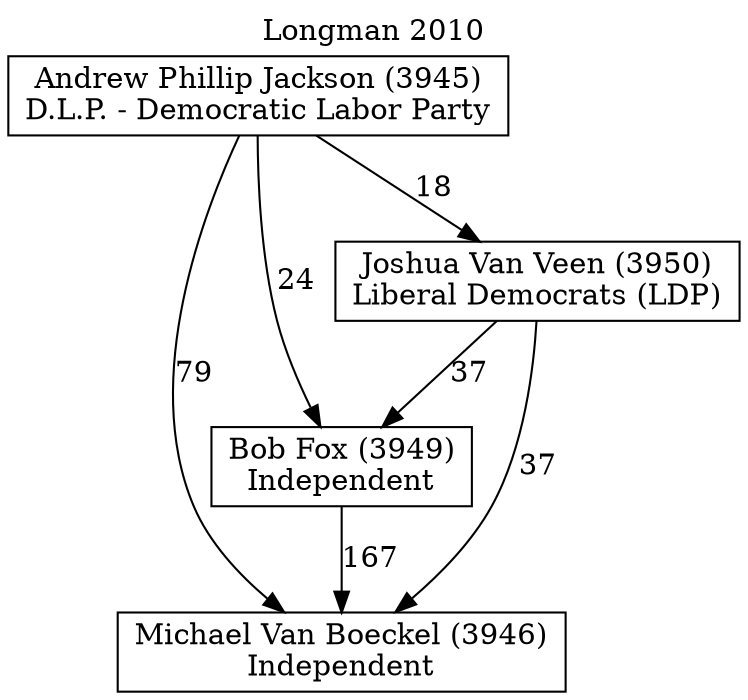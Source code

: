 // House preference flow
digraph "Michael Van Boeckel (3946)_Longman_2010" {
	graph [label="Longman 2010" labelloc=t mclimit=10]
	node [shape=box]
	"Michael Van Boeckel (3946)" [label="Michael Van Boeckel (3946)
Independent"]
	"Bob Fox (3949)" [label="Bob Fox (3949)
Independent"]
	"Joshua Van Veen (3950)" [label="Joshua Van Veen (3950)
Liberal Democrats (LDP)"]
	"Andrew Phillip Jackson (3945)" [label="Andrew Phillip Jackson (3945)
D.L.P. - Democratic Labor Party"]
	"Bob Fox (3949)" -> "Michael Van Boeckel (3946)" [label=167]
	"Joshua Van Veen (3950)" -> "Bob Fox (3949)" [label=37]
	"Andrew Phillip Jackson (3945)" -> "Joshua Van Veen (3950)" [label=18]
	"Joshua Van Veen (3950)" -> "Michael Van Boeckel (3946)" [label=37]
	"Andrew Phillip Jackson (3945)" -> "Michael Van Boeckel (3946)" [label=79]
	"Andrew Phillip Jackson (3945)" -> "Bob Fox (3949)" [label=24]
}
